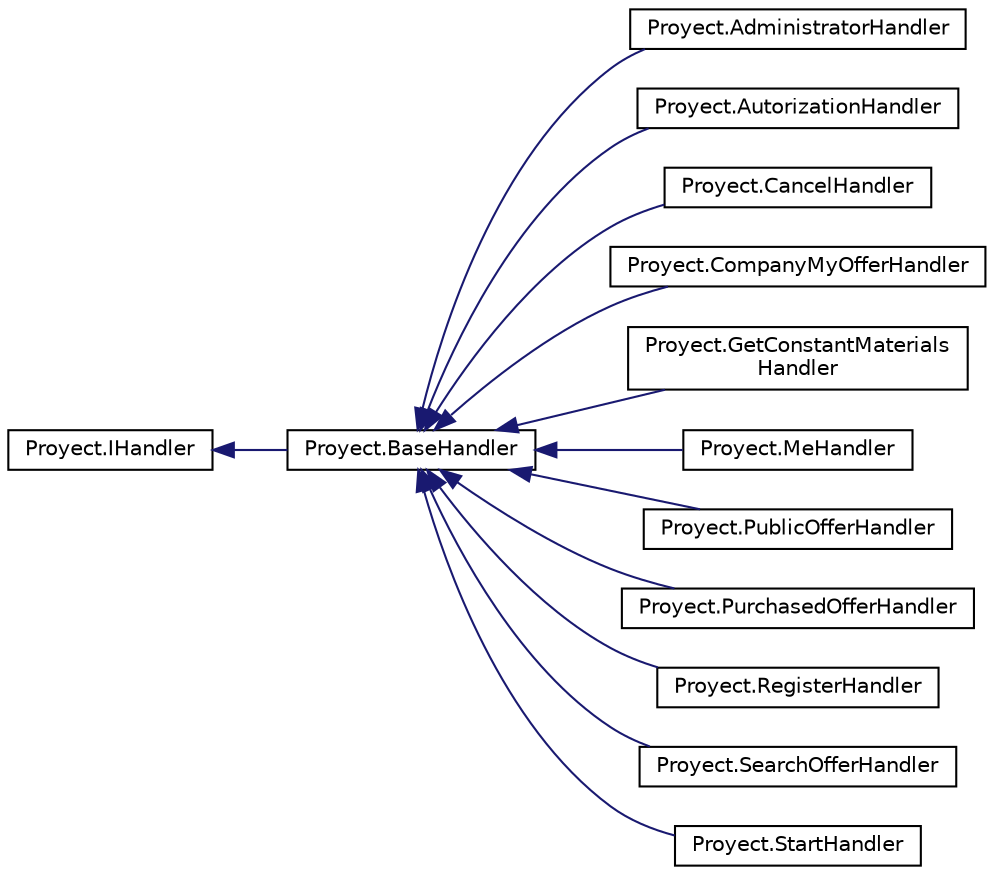 digraph "Graphical Class Hierarchy"
{
 // INTERACTIVE_SVG=YES
 // LATEX_PDF_SIZE
  edge [fontname="Helvetica",fontsize="10",labelfontname="Helvetica",labelfontsize="10"];
  node [fontname="Helvetica",fontsize="10",shape=record];
  rankdir="LR";
  Node0 [label="Proyect.IHandler",height=0.2,width=0.4,color="black", fillcolor="white", style="filled",URL="$interfaceProyect_1_1IHandler.html",tooltip="Interfaz para implementar el patrón Chain of Responsibility. En ese patrón se pasa un mensaje a travé..."];
  Node0 -> Node1 [dir="back",color="midnightblue",fontsize="10",style="solid",fontname="Helvetica"];
  Node1 [label="Proyect.BaseHandler",height=0.2,width=0.4,color="black", fillcolor="white", style="filled",URL="$classProyect_1_1BaseHandler.html",tooltip="Clase base para implementar el patrón Chain of Responsibility."];
  Node1 -> Node2 [dir="back",color="midnightblue",fontsize="10",style="solid",fontname="Helvetica"];
  Node2 [label="Proyect.AdministratorHandler",height=0.2,width=0.4,color="black", fillcolor="white", style="filled",URL="$classProyect_1_1AdministratorHandler.html",tooltip="Clase base para implementar el patrón Chain of Responsibility."];
  Node1 -> Node3 [dir="back",color="midnightblue",fontsize="10",style="solid",fontname="Helvetica"];
  Node3 [label="Proyect.AutorizationHandler",height=0.2,width=0.4,color="black", fillcolor="white", style="filled",URL="$classProyect_1_1AutorizationHandler.html",tooltip="Clase base para implementar el patrón Chain of Responsibility."];
  Node1 -> Node4 [dir="back",color="midnightblue",fontsize="10",style="solid",fontname="Helvetica"];
  Node4 [label="Proyect.CancelHandler",height=0.2,width=0.4,color="black", fillcolor="white", style="filled",URL="$classProyect_1_1CancelHandler.html",tooltip="Clase base para implementar el patrón Chain of Responsibility."];
  Node1 -> Node5 [dir="back",color="midnightblue",fontsize="10",style="solid",fontname="Helvetica"];
  Node5 [label="Proyect.CompanyMyOfferHandler",height=0.2,width=0.4,color="black", fillcolor="white", style="filled",URL="$classProyect_1_1CompanyMyOfferHandler.html",tooltip="Clase base para implementar el patrón Chain of Responsibility."];
  Node1 -> Node6 [dir="back",color="midnightblue",fontsize="10",style="solid",fontname="Helvetica"];
  Node6 [label="Proyect.GetConstantMaterials\lHandler",height=0.2,width=0.4,color="black", fillcolor="white", style="filled",URL="$classProyect_1_1GetConstantMaterialsHandler.html",tooltip="Clase base para implementar el patrón Chain of Responsibility."];
  Node1 -> Node7 [dir="back",color="midnightblue",fontsize="10",style="solid",fontname="Helvetica"];
  Node7 [label="Proyect.MeHandler",height=0.2,width=0.4,color="black", fillcolor="white", style="filled",URL="$classProyect_1_1MeHandler.html",tooltip="Clase base para implementar el patrón Chain of Responsibility."];
  Node1 -> Node8 [dir="back",color="midnightblue",fontsize="10",style="solid",fontname="Helvetica"];
  Node8 [label="Proyect.PublicOfferHandler",height=0.2,width=0.4,color="black", fillcolor="white", style="filled",URL="$classProyect_1_1PublicOfferHandler.html",tooltip="Clase base para implementar el patrón Chain of Responsibility."];
  Node1 -> Node9 [dir="back",color="midnightblue",fontsize="10",style="solid",fontname="Helvetica"];
  Node9 [label="Proyect.PurchasedOfferHandler",height=0.2,width=0.4,color="black", fillcolor="white", style="filled",URL="$classProyect_1_1PurchasedOfferHandler.html",tooltip="Clase base para implementar el patrón Chain of Responsibility."];
  Node1 -> Node10 [dir="back",color="midnightblue",fontsize="10",style="solid",fontname="Helvetica"];
  Node10 [label="Proyect.RegisterHandler",height=0.2,width=0.4,color="black", fillcolor="white", style="filled",URL="$classProyect_1_1RegisterHandler.html",tooltip="Clase base para implementar el patrón Chain of Responsibility."];
  Node1 -> Node11 [dir="back",color="midnightblue",fontsize="10",style="solid",fontname="Helvetica"];
  Node11 [label="Proyect.SearchOfferHandler",height=0.2,width=0.4,color="black", fillcolor="white", style="filled",URL="$classProyect_1_1SearchOfferHandler.html",tooltip="Clase base para implementar el patrón Chain of Responsibility."];
  Node1 -> Node12 [dir="back",color="midnightblue",fontsize="10",style="solid",fontname="Helvetica"];
  Node12 [label="Proyect.StartHandler",height=0.2,width=0.4,color="black", fillcolor="white", style="filled",URL="$classProyect_1_1StartHandler.html",tooltip="Clase base para implementar el patrón Chain of Responsibility."];
}
